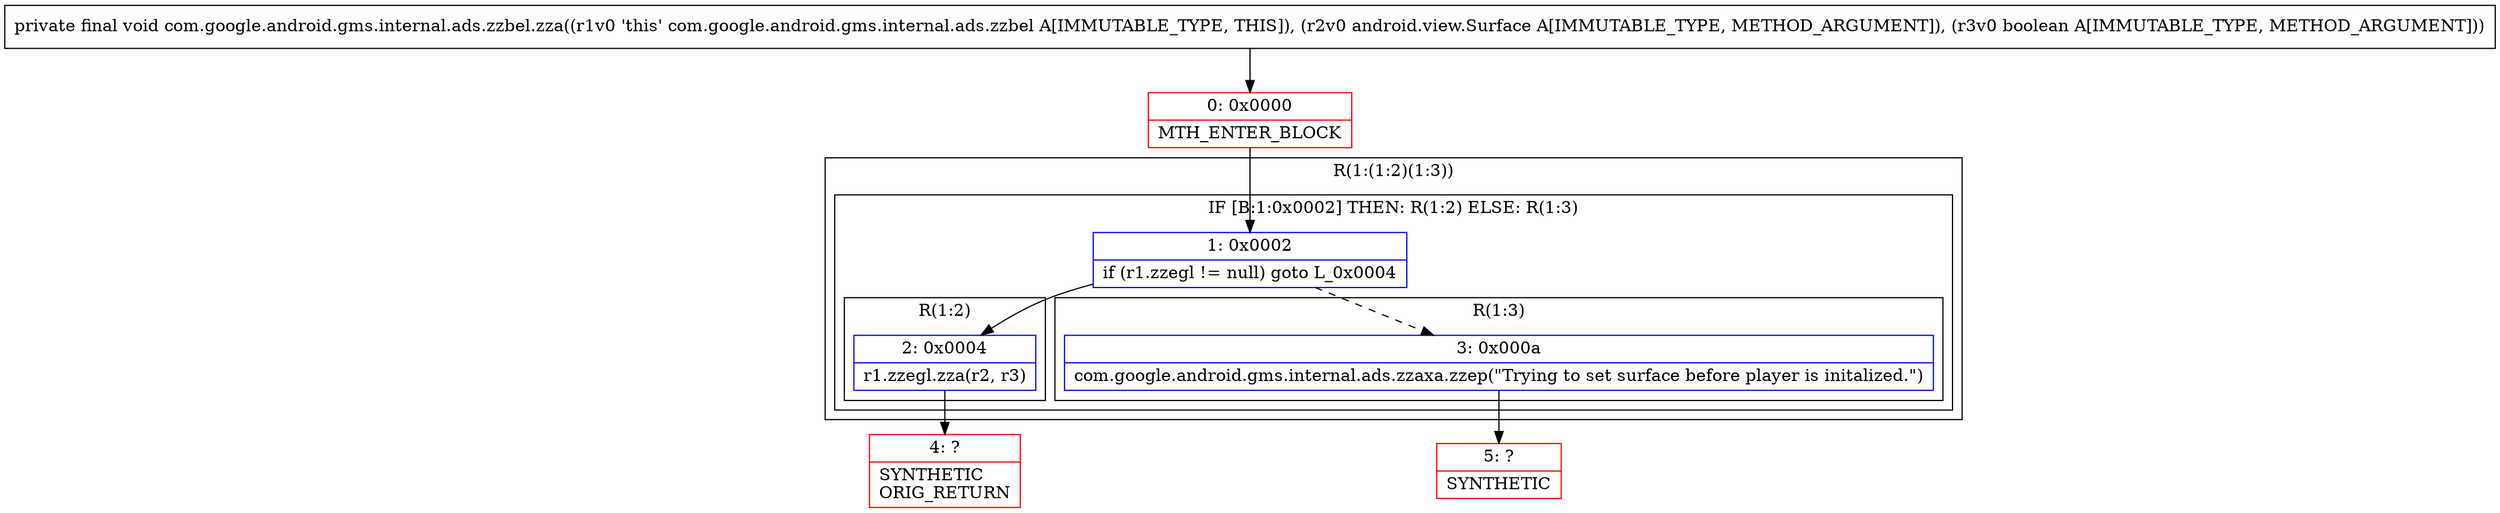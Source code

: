 digraph "CFG forcom.google.android.gms.internal.ads.zzbel.zza(Landroid\/view\/Surface;Z)V" {
subgraph cluster_Region_121548647 {
label = "R(1:(1:2)(1:3))";
node [shape=record,color=blue];
subgraph cluster_IfRegion_6549218 {
label = "IF [B:1:0x0002] THEN: R(1:2) ELSE: R(1:3)";
node [shape=record,color=blue];
Node_1 [shape=record,label="{1\:\ 0x0002|if (r1.zzegl != null) goto L_0x0004\l}"];
subgraph cluster_Region_191492541 {
label = "R(1:2)";
node [shape=record,color=blue];
Node_2 [shape=record,label="{2\:\ 0x0004|r1.zzegl.zza(r2, r3)\l}"];
}
subgraph cluster_Region_1378507490 {
label = "R(1:3)";
node [shape=record,color=blue];
Node_3 [shape=record,label="{3\:\ 0x000a|com.google.android.gms.internal.ads.zzaxa.zzep(\"Trying to set surface before player is initalized.\")\l}"];
}
}
}
Node_0 [shape=record,color=red,label="{0\:\ 0x0000|MTH_ENTER_BLOCK\l}"];
Node_4 [shape=record,color=red,label="{4\:\ ?|SYNTHETIC\lORIG_RETURN\l}"];
Node_5 [shape=record,color=red,label="{5\:\ ?|SYNTHETIC\l}"];
MethodNode[shape=record,label="{private final void com.google.android.gms.internal.ads.zzbel.zza((r1v0 'this' com.google.android.gms.internal.ads.zzbel A[IMMUTABLE_TYPE, THIS]), (r2v0 android.view.Surface A[IMMUTABLE_TYPE, METHOD_ARGUMENT]), (r3v0 boolean A[IMMUTABLE_TYPE, METHOD_ARGUMENT])) }"];
MethodNode -> Node_0;
Node_1 -> Node_2;
Node_1 -> Node_3[style=dashed];
Node_2 -> Node_4;
Node_3 -> Node_5;
Node_0 -> Node_1;
}

